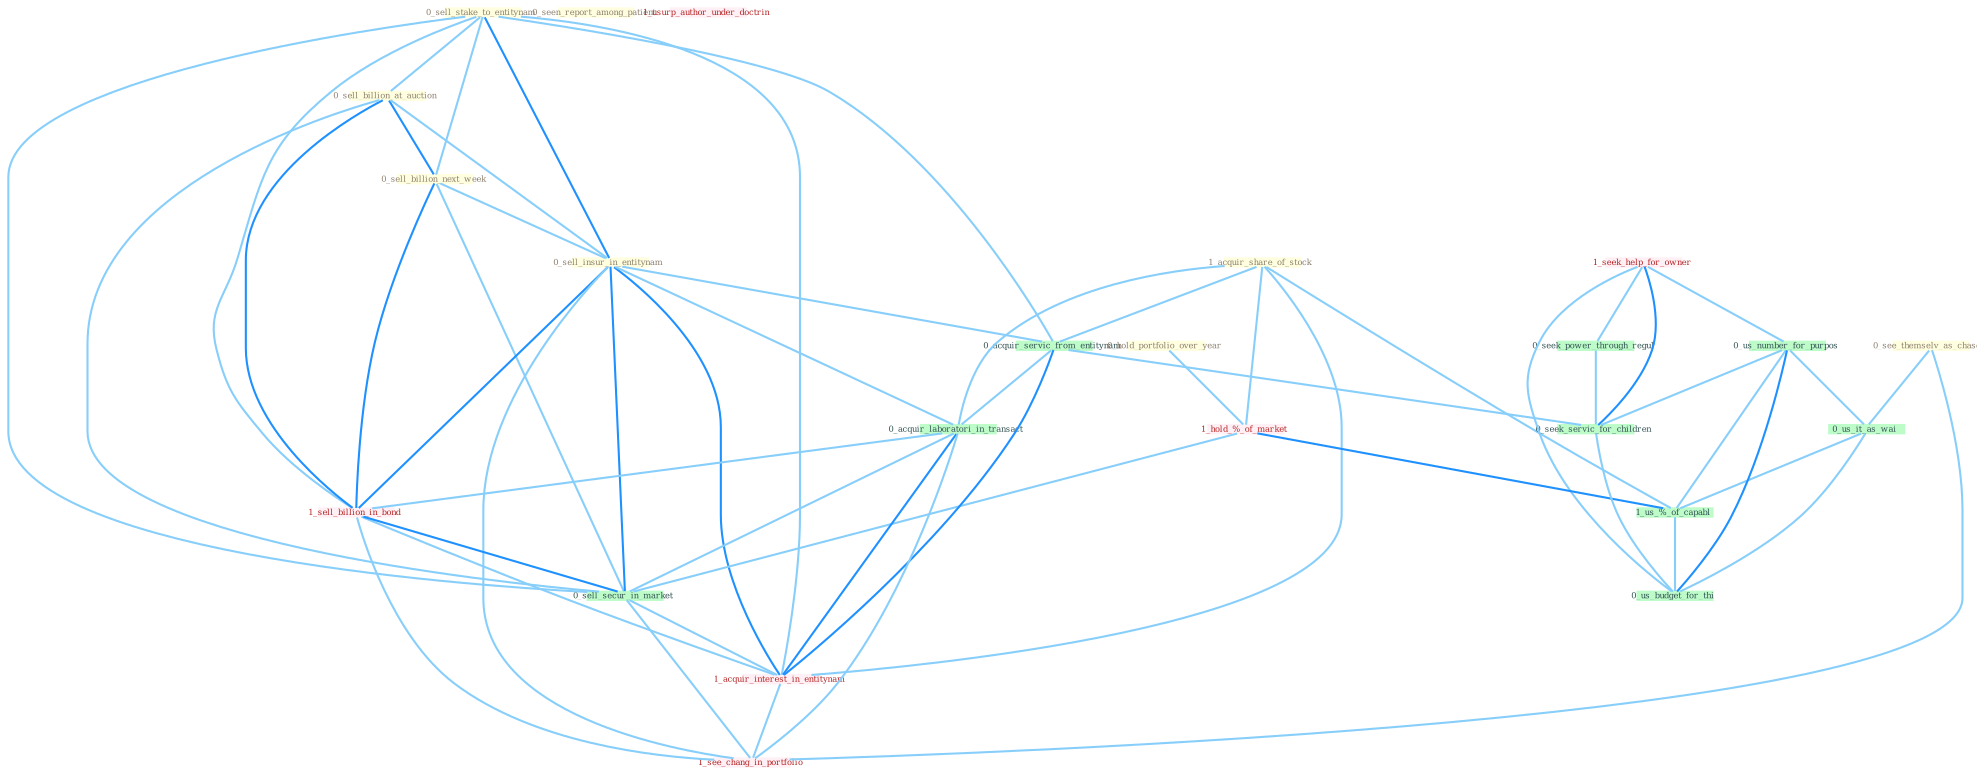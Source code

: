 Graph G{ 
    node
    [shape=polygon,style=filled,width=.5,height=.06,color="#BDFCC9",fixedsize=true,fontsize=4,
    fontcolor="#2f4f4f"];
    {node
    [color="#ffffe0", fontcolor="#8b7d6b"] "0_sell_stake_to_entitynam " "1_acquir_share_of_stock " "0_sell_billion_at_auction " "0_hold_portfolio_over_year " "0_sell_billion_next_week " "0_see_themselv_as_chaser " "0_seen_report_among_patient " "0_sell_insur_in_entitynam "}
{node [color="#fff0f5", fontcolor="#b22222"] "1_seek_help_for_owner " "1_hold_%_of_market " "1_sell_billion_in_bond " "1_usurp_author_under_doctrin " "1_acquir_interest_in_entitynam " "1_see_chang_in_portfolio "}
edge [color="#B0E2FF"];

	"0_sell_stake_to_entitynam " -- "0_sell_billion_at_auction " [w="1", color="#87cefa" ];
	"0_sell_stake_to_entitynam " -- "0_sell_billion_next_week " [w="1", color="#87cefa" ];
	"0_sell_stake_to_entitynam " -- "0_sell_insur_in_entitynam " [w="2", color="#1e90ff" , len=0.8];
	"0_sell_stake_to_entitynam " -- "0_acquir_servic_from_entitynam " [w="1", color="#87cefa" ];
	"0_sell_stake_to_entitynam " -- "1_sell_billion_in_bond " [w="1", color="#87cefa" ];
	"0_sell_stake_to_entitynam " -- "0_sell_secur_in_market " [w="1", color="#87cefa" ];
	"0_sell_stake_to_entitynam " -- "1_acquir_interest_in_entitynam " [w="1", color="#87cefa" ];
	"1_acquir_share_of_stock " -- "0_acquir_servic_from_entitynam " [w="1", color="#87cefa" ];
	"1_acquir_share_of_stock " -- "1_hold_%_of_market " [w="1", color="#87cefa" ];
	"1_acquir_share_of_stock " -- "0_acquir_laboratori_in_transact " [w="1", color="#87cefa" ];
	"1_acquir_share_of_stock " -- "1_us_%_of_capabl " [w="1", color="#87cefa" ];
	"1_acquir_share_of_stock " -- "1_acquir_interest_in_entitynam " [w="1", color="#87cefa" ];
	"0_sell_billion_at_auction " -- "0_sell_billion_next_week " [w="2", color="#1e90ff" , len=0.8];
	"0_sell_billion_at_auction " -- "0_sell_insur_in_entitynam " [w="1", color="#87cefa" ];
	"0_sell_billion_at_auction " -- "1_sell_billion_in_bond " [w="2", color="#1e90ff" , len=0.8];
	"0_sell_billion_at_auction " -- "0_sell_secur_in_market " [w="1", color="#87cefa" ];
	"0_hold_portfolio_over_year " -- "1_hold_%_of_market " [w="1", color="#87cefa" ];
	"0_sell_billion_next_week " -- "0_sell_insur_in_entitynam " [w="1", color="#87cefa" ];
	"0_sell_billion_next_week " -- "1_sell_billion_in_bond " [w="2", color="#1e90ff" , len=0.8];
	"0_sell_billion_next_week " -- "0_sell_secur_in_market " [w="1", color="#87cefa" ];
	"0_see_themselv_as_chaser " -- "0_us_it_as_wai " [w="1", color="#87cefa" ];
	"0_see_themselv_as_chaser " -- "1_see_chang_in_portfolio " [w="1", color="#87cefa" ];
	"0_sell_insur_in_entitynam " -- "0_acquir_servic_from_entitynam " [w="1", color="#87cefa" ];
	"0_sell_insur_in_entitynam " -- "0_acquir_laboratori_in_transact " [w="1", color="#87cefa" ];
	"0_sell_insur_in_entitynam " -- "1_sell_billion_in_bond " [w="2", color="#1e90ff" , len=0.8];
	"0_sell_insur_in_entitynam " -- "0_sell_secur_in_market " [w="2", color="#1e90ff" , len=0.8];
	"0_sell_insur_in_entitynam " -- "1_acquir_interest_in_entitynam " [w="2", color="#1e90ff" , len=0.8];
	"0_sell_insur_in_entitynam " -- "1_see_chang_in_portfolio " [w="1", color="#87cefa" ];
	"1_seek_help_for_owner " -- "0_seek_power_through_regul " [w="1", color="#87cefa" ];
	"1_seek_help_for_owner " -- "0_us_number_for_purpos " [w="1", color="#87cefa" ];
	"1_seek_help_for_owner " -- "0_seek_servic_for_children " [w="2", color="#1e90ff" , len=0.8];
	"1_seek_help_for_owner " -- "0_us_budget_for_thi " [w="1", color="#87cefa" ];
	"0_acquir_servic_from_entitynam " -- "0_acquir_laboratori_in_transact " [w="1", color="#87cefa" ];
	"0_acquir_servic_from_entitynam " -- "1_acquir_interest_in_entitynam " [w="2", color="#1e90ff" , len=0.8];
	"0_acquir_servic_from_entitynam " -- "0_seek_servic_for_children " [w="1", color="#87cefa" ];
	"1_hold_%_of_market " -- "1_us_%_of_capabl " [w="2", color="#1e90ff" , len=0.8];
	"1_hold_%_of_market " -- "0_sell_secur_in_market " [w="1", color="#87cefa" ];
	"0_seek_power_through_regul " -- "0_seek_servic_for_children " [w="1", color="#87cefa" ];
	"0_us_number_for_purpos " -- "0_us_it_as_wai " [w="1", color="#87cefa" ];
	"0_us_number_for_purpos " -- "1_us_%_of_capabl " [w="1", color="#87cefa" ];
	"0_us_number_for_purpos " -- "0_seek_servic_for_children " [w="1", color="#87cefa" ];
	"0_us_number_for_purpos " -- "0_us_budget_for_thi " [w="2", color="#1e90ff" , len=0.8];
	"0_acquir_laboratori_in_transact " -- "1_sell_billion_in_bond " [w="1", color="#87cefa" ];
	"0_acquir_laboratori_in_transact " -- "0_sell_secur_in_market " [w="1", color="#87cefa" ];
	"0_acquir_laboratori_in_transact " -- "1_acquir_interest_in_entitynam " [w="2", color="#1e90ff" , len=0.8];
	"0_acquir_laboratori_in_transact " -- "1_see_chang_in_portfolio " [w="1", color="#87cefa" ];
	"1_sell_billion_in_bond " -- "0_sell_secur_in_market " [w="2", color="#1e90ff" , len=0.8];
	"1_sell_billion_in_bond " -- "1_acquir_interest_in_entitynam " [w="1", color="#87cefa" ];
	"1_sell_billion_in_bond " -- "1_see_chang_in_portfolio " [w="1", color="#87cefa" ];
	"0_us_it_as_wai " -- "1_us_%_of_capabl " [w="1", color="#87cefa" ];
	"0_us_it_as_wai " -- "0_us_budget_for_thi " [w="1", color="#87cefa" ];
	"1_us_%_of_capabl " -- "0_us_budget_for_thi " [w="1", color="#87cefa" ];
	"0_sell_secur_in_market " -- "1_acquir_interest_in_entitynam " [w="1", color="#87cefa" ];
	"0_sell_secur_in_market " -- "1_see_chang_in_portfolio " [w="1", color="#87cefa" ];
	"1_acquir_interest_in_entitynam " -- "1_see_chang_in_portfolio " [w="1", color="#87cefa" ];
	"0_seek_servic_for_children " -- "0_us_budget_for_thi " [w="1", color="#87cefa" ];
}